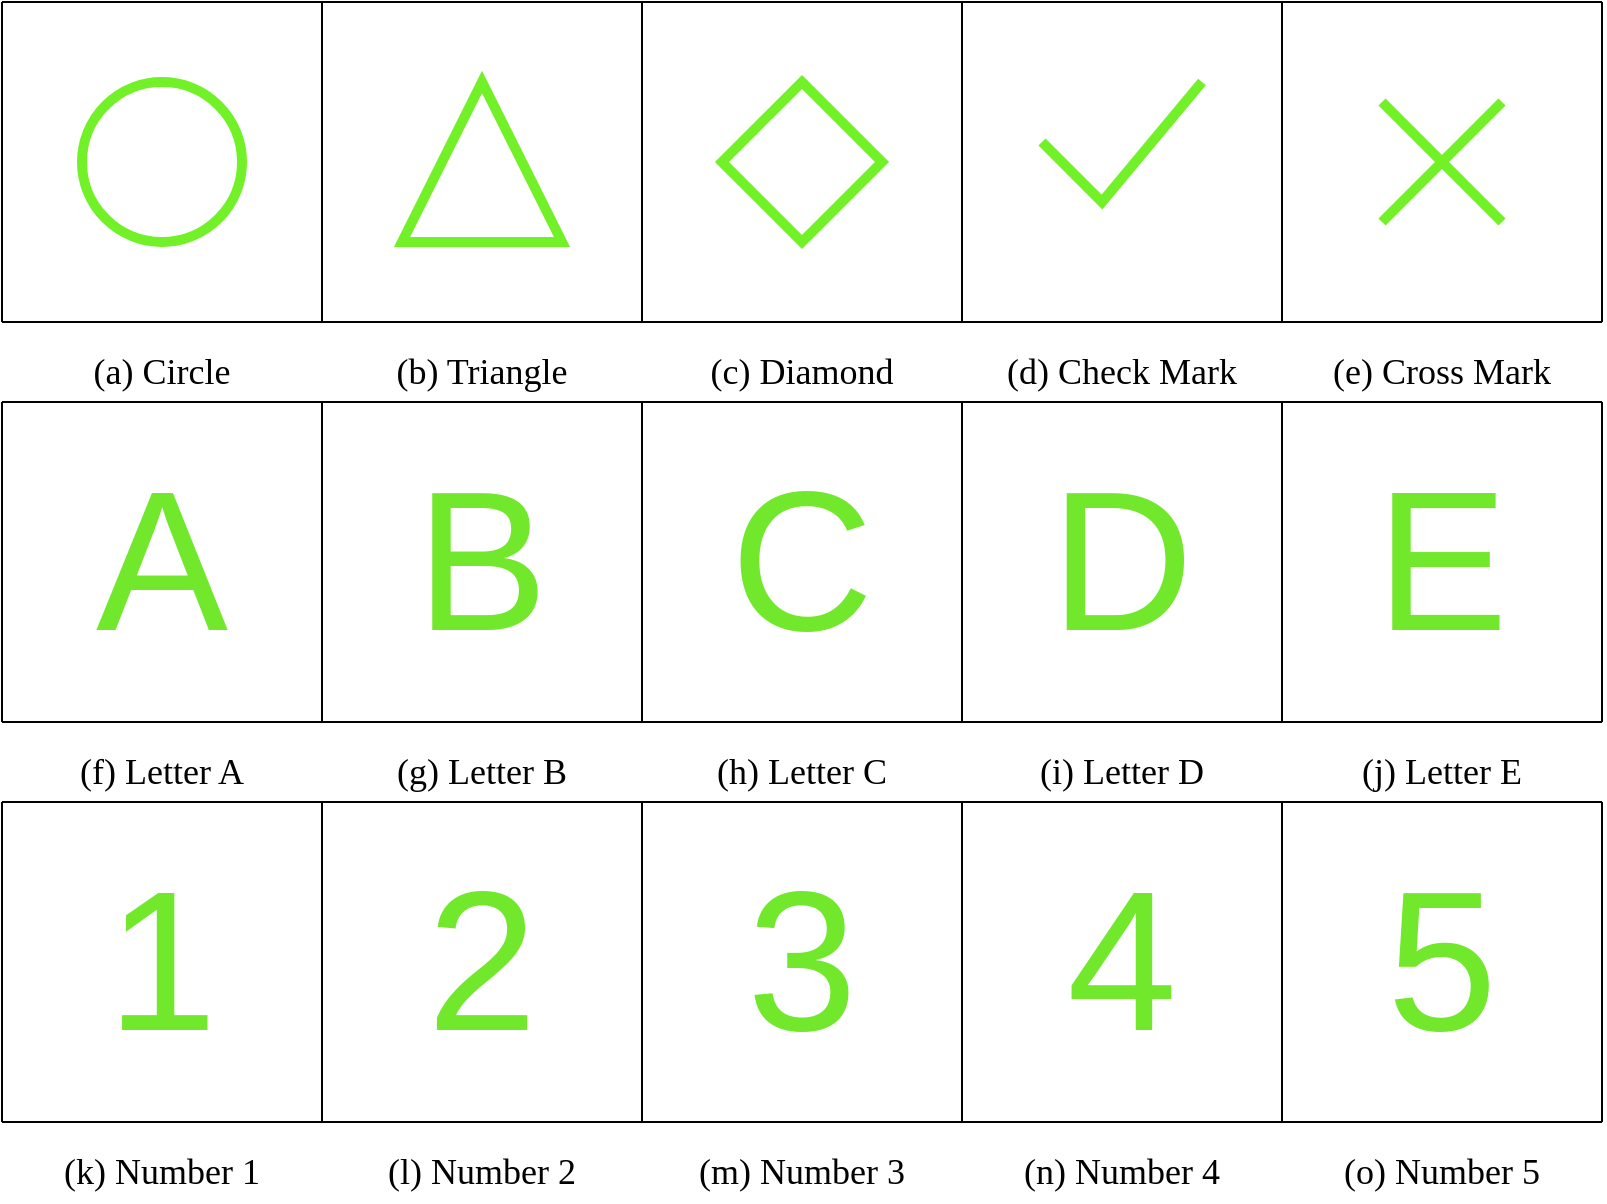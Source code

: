 <mxfile version="21.6.8" type="github">
  <diagram name="Page-1" id="e618gCeOLxRp_aL8OB4G">
    <mxGraphModel dx="794" dy="734" grid="1" gridSize="10" guides="1" tooltips="1" connect="1" arrows="1" fold="1" page="1" pageScale="1" pageWidth="850" pageHeight="1100" math="0" shadow="0">
      <root>
        <mxCell id="0" />
        <mxCell id="1" parent="0" />
        <mxCell id="SP0oKvtr4Py5_CDXxaQQ-31" value="" style="group" vertex="1" connectable="0" parent="1">
          <mxGeometry x="40" y="160" width="800" height="200" as="geometry" />
        </mxCell>
        <mxCell id="zm1EASkqW4-QGlxXP3uf-1" value="" style="ellipse;whiteSpace=wrap;html=1;aspect=fixed;strokeWidth=5;fillColor=none;gradientColor=#97d077;strokeColor=#72F028;" parent="SP0oKvtr4Py5_CDXxaQQ-31" vertex="1">
          <mxGeometry x="40" y="40" width="80" height="80" as="geometry" />
        </mxCell>
        <mxCell id="zm1EASkqW4-QGlxXP3uf-3" value="" style="rhombus;whiteSpace=wrap;html=1;strokeWidth=5;strokeColor=#72F028;" parent="SP0oKvtr4Py5_CDXxaQQ-31" vertex="1">
          <mxGeometry x="360" y="40" width="80" height="80" as="geometry" />
        </mxCell>
        <mxCell id="zm1EASkqW4-QGlxXP3uf-5" value="" style="shape=mxgraph.sysml.x;strokeWidth=5;direction=south;strokeColor=#72F028;" parent="SP0oKvtr4Py5_CDXxaQQ-31" vertex="1">
          <mxGeometry x="690" y="50" width="60" height="60" as="geometry" />
        </mxCell>
        <mxCell id="zm1EASkqW4-QGlxXP3uf-6" value="" style="endArrow=none;html=1;rounded=0;" parent="SP0oKvtr4Py5_CDXxaQQ-31" edge="1">
          <mxGeometry width="50" height="50" relative="1" as="geometry">
            <mxPoint as="sourcePoint" />
            <mxPoint x="800" as="targetPoint" />
          </mxGeometry>
        </mxCell>
        <mxCell id="zm1EASkqW4-QGlxXP3uf-7" value="" style="endArrow=none;html=1;rounded=0;" parent="SP0oKvtr4Py5_CDXxaQQ-31" edge="1">
          <mxGeometry width="50" height="50" relative="1" as="geometry">
            <mxPoint y="160" as="sourcePoint" />
            <mxPoint x="800" y="160" as="targetPoint" />
          </mxGeometry>
        </mxCell>
        <mxCell id="zm1EASkqW4-QGlxXP3uf-8" value="" style="endArrow=none;html=1;rounded=0;" parent="SP0oKvtr4Py5_CDXxaQQ-31" edge="1">
          <mxGeometry width="50" height="50" relative="1" as="geometry">
            <mxPoint y="160" as="sourcePoint" />
            <mxPoint as="targetPoint" />
          </mxGeometry>
        </mxCell>
        <mxCell id="zm1EASkqW4-QGlxXP3uf-9" value="" style="endArrow=none;html=1;rounded=0;" parent="SP0oKvtr4Py5_CDXxaQQ-31" edge="1">
          <mxGeometry width="50" height="50" relative="1" as="geometry">
            <mxPoint x="160" y="160" as="sourcePoint" />
            <mxPoint x="160" as="targetPoint" />
          </mxGeometry>
        </mxCell>
        <mxCell id="zm1EASkqW4-QGlxXP3uf-10" value="" style="endArrow=none;html=1;rounded=0;" parent="SP0oKvtr4Py5_CDXxaQQ-31" edge="1">
          <mxGeometry width="50" height="50" relative="1" as="geometry">
            <mxPoint x="320" y="160" as="sourcePoint" />
            <mxPoint x="320" as="targetPoint" />
          </mxGeometry>
        </mxCell>
        <mxCell id="zm1EASkqW4-QGlxXP3uf-11" value="" style="endArrow=none;html=1;rounded=0;" parent="SP0oKvtr4Py5_CDXxaQQ-31" edge="1">
          <mxGeometry width="50" height="50" relative="1" as="geometry">
            <mxPoint x="480" y="160" as="sourcePoint" />
            <mxPoint x="480" as="targetPoint" />
          </mxGeometry>
        </mxCell>
        <mxCell id="zm1EASkqW4-QGlxXP3uf-12" value="" style="endArrow=none;html=1;rounded=0;" parent="SP0oKvtr4Py5_CDXxaQQ-31" edge="1">
          <mxGeometry width="50" height="50" relative="1" as="geometry">
            <mxPoint x="640" y="160" as="sourcePoint" />
            <mxPoint x="640" as="targetPoint" />
          </mxGeometry>
        </mxCell>
        <mxCell id="zm1EASkqW4-QGlxXP3uf-13" value="" style="endArrow=none;html=1;rounded=0;" parent="SP0oKvtr4Py5_CDXxaQQ-31" edge="1">
          <mxGeometry width="50" height="50" relative="1" as="geometry">
            <mxPoint x="800" y="160" as="sourcePoint" />
            <mxPoint x="800" as="targetPoint" />
          </mxGeometry>
        </mxCell>
        <mxCell id="zm1EASkqW4-QGlxXP3uf-14" value="" style="triangle;whiteSpace=wrap;html=1;rotation=-90;strokeWidth=5;gradientColor=default;fillColor=none;strokeColor=#72F028;" parent="SP0oKvtr4Py5_CDXxaQQ-31" vertex="1">
          <mxGeometry x="200" y="40" width="80" height="80" as="geometry" />
        </mxCell>
        <mxCell id="zm1EASkqW4-QGlxXP3uf-15" value="&lt;font style=&quot;font-size: 18px; font-weight: normal;&quot; face=&quot;Times New Roman&quot;&gt;(a) Circle&lt;/font&gt;" style="text;strokeColor=none;align=center;fillColor=none;html=1;verticalAlign=middle;whiteSpace=wrap;rounded=0;fontStyle=1" parent="SP0oKvtr4Py5_CDXxaQQ-31" vertex="1">
          <mxGeometry y="170" width="160" height="30" as="geometry" />
        </mxCell>
        <mxCell id="zm1EASkqW4-QGlxXP3uf-17" value="&lt;font style=&quot;font-size: 18px;&quot; face=&quot;Times New Roman&quot;&gt;(b) Triangle&lt;/font&gt;" style="text;strokeColor=none;align=center;fillColor=none;html=1;verticalAlign=middle;whiteSpace=wrap;rounded=0;" parent="SP0oKvtr4Py5_CDXxaQQ-31" vertex="1">
          <mxGeometry x="160" y="170" width="160" height="30" as="geometry" />
        </mxCell>
        <mxCell id="zm1EASkqW4-QGlxXP3uf-18" value="&lt;font style=&quot;font-size: 18px;&quot; face=&quot;Times New Roman&quot;&gt;(c) Diamond&lt;/font&gt;" style="text;strokeColor=none;align=center;fillColor=none;html=1;verticalAlign=middle;whiteSpace=wrap;rounded=0;" parent="SP0oKvtr4Py5_CDXxaQQ-31" vertex="1">
          <mxGeometry x="320" y="170" width="160" height="30" as="geometry" />
        </mxCell>
        <mxCell id="zm1EASkqW4-QGlxXP3uf-19" value="&lt;font style=&quot;font-size: 18px;&quot; face=&quot;Times New Roman&quot;&gt;(d) Check Mark&lt;/font&gt;" style="text;strokeColor=none;align=center;fillColor=none;html=1;verticalAlign=middle;whiteSpace=wrap;rounded=0;" parent="SP0oKvtr4Py5_CDXxaQQ-31" vertex="1">
          <mxGeometry x="480" y="170" width="160" height="30" as="geometry" />
        </mxCell>
        <mxCell id="zm1EASkqW4-QGlxXP3uf-20" value="&lt;font style=&quot;font-size: 18px;&quot; face=&quot;Times New Roman&quot;&gt;(e) Cross Mark&lt;/font&gt;" style="text;strokeColor=none;align=center;fillColor=none;html=1;verticalAlign=middle;whiteSpace=wrap;rounded=0;" parent="SP0oKvtr4Py5_CDXxaQQ-31" vertex="1">
          <mxGeometry x="640" y="170" width="160" height="30" as="geometry" />
        </mxCell>
        <mxCell id="zm1EASkqW4-QGlxXP3uf-28" value="" style="endArrow=none;html=1;rounded=0;strokeWidth=5;strokeColor=#72F028;" parent="SP0oKvtr4Py5_CDXxaQQ-31" edge="1">
          <mxGeometry width="50" height="50" relative="1" as="geometry">
            <mxPoint x="600" y="40" as="sourcePoint" />
            <mxPoint x="520" y="70" as="targetPoint" />
            <Array as="points">
              <mxPoint x="550" y="100" />
            </Array>
          </mxGeometry>
        </mxCell>
        <mxCell id="SP0oKvtr4Py5_CDXxaQQ-32" value="" style="group" vertex="1" connectable="0" parent="1">
          <mxGeometry x="40" y="360" width="800" height="400" as="geometry" />
        </mxCell>
        <mxCell id="SP0oKvtr4Py5_CDXxaQQ-36" value="" style="endArrow=none;html=1;rounded=0;" edge="1" parent="SP0oKvtr4Py5_CDXxaQQ-32">
          <mxGeometry width="50" height="50" relative="1" as="geometry">
            <mxPoint as="sourcePoint" />
            <mxPoint x="800" as="targetPoint" />
          </mxGeometry>
        </mxCell>
        <mxCell id="SP0oKvtr4Py5_CDXxaQQ-37" value="" style="endArrow=none;html=1;rounded=0;" edge="1" parent="SP0oKvtr4Py5_CDXxaQQ-32">
          <mxGeometry width="50" height="50" relative="1" as="geometry">
            <mxPoint y="160" as="sourcePoint" />
            <mxPoint x="800" y="160" as="targetPoint" />
          </mxGeometry>
        </mxCell>
        <mxCell id="SP0oKvtr4Py5_CDXxaQQ-38" value="" style="endArrow=none;html=1;rounded=0;" edge="1" parent="SP0oKvtr4Py5_CDXxaQQ-32">
          <mxGeometry width="50" height="50" relative="1" as="geometry">
            <mxPoint y="160" as="sourcePoint" />
            <mxPoint as="targetPoint" />
          </mxGeometry>
        </mxCell>
        <mxCell id="SP0oKvtr4Py5_CDXxaQQ-39" value="" style="endArrow=none;html=1;rounded=0;" edge="1" parent="SP0oKvtr4Py5_CDXxaQQ-32">
          <mxGeometry width="50" height="50" relative="1" as="geometry">
            <mxPoint x="160" y="160" as="sourcePoint" />
            <mxPoint x="160" as="targetPoint" />
          </mxGeometry>
        </mxCell>
        <mxCell id="SP0oKvtr4Py5_CDXxaQQ-40" value="" style="endArrow=none;html=1;rounded=0;" edge="1" parent="SP0oKvtr4Py5_CDXxaQQ-32">
          <mxGeometry width="50" height="50" relative="1" as="geometry">
            <mxPoint x="320" y="160" as="sourcePoint" />
            <mxPoint x="320" as="targetPoint" />
          </mxGeometry>
        </mxCell>
        <mxCell id="SP0oKvtr4Py5_CDXxaQQ-41" value="" style="endArrow=none;html=1;rounded=0;" edge="1" parent="SP0oKvtr4Py5_CDXxaQQ-32">
          <mxGeometry width="50" height="50" relative="1" as="geometry">
            <mxPoint x="480" y="160" as="sourcePoint" />
            <mxPoint x="480" as="targetPoint" />
          </mxGeometry>
        </mxCell>
        <mxCell id="SP0oKvtr4Py5_CDXxaQQ-42" value="" style="endArrow=none;html=1;rounded=0;" edge="1" parent="SP0oKvtr4Py5_CDXxaQQ-32">
          <mxGeometry width="50" height="50" relative="1" as="geometry">
            <mxPoint x="640" y="160" as="sourcePoint" />
            <mxPoint x="640" as="targetPoint" />
          </mxGeometry>
        </mxCell>
        <mxCell id="SP0oKvtr4Py5_CDXxaQQ-43" value="" style="endArrow=none;html=1;rounded=0;" edge="1" parent="SP0oKvtr4Py5_CDXxaQQ-32">
          <mxGeometry width="50" height="50" relative="1" as="geometry">
            <mxPoint x="800" y="160" as="sourcePoint" />
            <mxPoint x="800" as="targetPoint" />
          </mxGeometry>
        </mxCell>
        <mxCell id="SP0oKvtr4Py5_CDXxaQQ-45" value="&lt;font style=&quot;font-size: 18px; font-weight: normal;&quot; face=&quot;Times New Roman&quot;&gt;(f) Letter A&lt;/font&gt;" style="text;strokeColor=none;align=center;fillColor=none;html=1;verticalAlign=middle;whiteSpace=wrap;rounded=0;fontStyle=1" vertex="1" parent="SP0oKvtr4Py5_CDXxaQQ-32">
          <mxGeometry y="170" width="160" height="30" as="geometry" />
        </mxCell>
        <mxCell id="SP0oKvtr4Py5_CDXxaQQ-46" value="&lt;font style=&quot;font-size: 18px;&quot; face=&quot;Times New Roman&quot;&gt;(g) Letter B&lt;/font&gt;" style="text;strokeColor=none;align=center;fillColor=none;html=1;verticalAlign=middle;whiteSpace=wrap;rounded=0;" vertex="1" parent="SP0oKvtr4Py5_CDXxaQQ-32">
          <mxGeometry x="160" y="170" width="160" height="30" as="geometry" />
        </mxCell>
        <mxCell id="SP0oKvtr4Py5_CDXxaQQ-47" value="&lt;font style=&quot;font-size: 18px;&quot; face=&quot;Times New Roman&quot;&gt;(h) Letter C&lt;/font&gt;" style="text;strokeColor=none;align=center;fillColor=none;html=1;verticalAlign=middle;whiteSpace=wrap;rounded=0;" vertex="1" parent="SP0oKvtr4Py5_CDXxaQQ-32">
          <mxGeometry x="320" y="170" width="160" height="30" as="geometry" />
        </mxCell>
        <mxCell id="SP0oKvtr4Py5_CDXxaQQ-48" value="&lt;font style=&quot;font-size: 18px;&quot; face=&quot;Times New Roman&quot;&gt;(i) Letter D&lt;/font&gt;" style="text;strokeColor=none;align=center;fillColor=none;html=1;verticalAlign=middle;whiteSpace=wrap;rounded=0;" vertex="1" parent="SP0oKvtr4Py5_CDXxaQQ-32">
          <mxGeometry x="480" y="170" width="160" height="30" as="geometry" />
        </mxCell>
        <mxCell id="SP0oKvtr4Py5_CDXxaQQ-49" value="&lt;font style=&quot;font-size: 18px;&quot; face=&quot;Times New Roman&quot;&gt;(j) Letter E&lt;/font&gt;" style="text;strokeColor=none;align=center;fillColor=none;html=1;verticalAlign=middle;whiteSpace=wrap;rounded=0;" vertex="1" parent="SP0oKvtr4Py5_CDXxaQQ-32">
          <mxGeometry x="640" y="170" width="160" height="30" as="geometry" />
        </mxCell>
        <mxCell id="SP0oKvtr4Py5_CDXxaQQ-51" value="" style="group" vertex="1" connectable="0" parent="SP0oKvtr4Py5_CDXxaQQ-32">
          <mxGeometry y="200" width="800" height="200" as="geometry" />
        </mxCell>
        <mxCell id="SP0oKvtr4Py5_CDXxaQQ-55" value="" style="endArrow=none;html=1;rounded=0;" edge="1" parent="SP0oKvtr4Py5_CDXxaQQ-51">
          <mxGeometry width="50" height="50" relative="1" as="geometry">
            <mxPoint as="sourcePoint" />
            <mxPoint x="800" as="targetPoint" />
          </mxGeometry>
        </mxCell>
        <mxCell id="SP0oKvtr4Py5_CDXxaQQ-56" value="" style="endArrow=none;html=1;rounded=0;" edge="1" parent="SP0oKvtr4Py5_CDXxaQQ-51">
          <mxGeometry width="50" height="50" relative="1" as="geometry">
            <mxPoint y="160" as="sourcePoint" />
            <mxPoint x="800" y="160" as="targetPoint" />
          </mxGeometry>
        </mxCell>
        <mxCell id="SP0oKvtr4Py5_CDXxaQQ-57" value="" style="endArrow=none;html=1;rounded=0;" edge="1" parent="SP0oKvtr4Py5_CDXxaQQ-51">
          <mxGeometry width="50" height="50" relative="1" as="geometry">
            <mxPoint y="160" as="sourcePoint" />
            <mxPoint as="targetPoint" />
          </mxGeometry>
        </mxCell>
        <mxCell id="SP0oKvtr4Py5_CDXxaQQ-58" value="" style="endArrow=none;html=1;rounded=0;" edge="1" parent="SP0oKvtr4Py5_CDXxaQQ-51">
          <mxGeometry width="50" height="50" relative="1" as="geometry">
            <mxPoint x="160" y="160" as="sourcePoint" />
            <mxPoint x="160" as="targetPoint" />
          </mxGeometry>
        </mxCell>
        <mxCell id="SP0oKvtr4Py5_CDXxaQQ-59" value="" style="endArrow=none;html=1;rounded=0;" edge="1" parent="SP0oKvtr4Py5_CDXxaQQ-51">
          <mxGeometry width="50" height="50" relative="1" as="geometry">
            <mxPoint x="320" y="160" as="sourcePoint" />
            <mxPoint x="320" as="targetPoint" />
          </mxGeometry>
        </mxCell>
        <mxCell id="SP0oKvtr4Py5_CDXxaQQ-60" value="" style="endArrow=none;html=1;rounded=0;" edge="1" parent="SP0oKvtr4Py5_CDXxaQQ-51">
          <mxGeometry width="50" height="50" relative="1" as="geometry">
            <mxPoint x="480" y="160" as="sourcePoint" />
            <mxPoint x="480" as="targetPoint" />
          </mxGeometry>
        </mxCell>
        <mxCell id="SP0oKvtr4Py5_CDXxaQQ-61" value="" style="endArrow=none;html=1;rounded=0;" edge="1" parent="SP0oKvtr4Py5_CDXxaQQ-51">
          <mxGeometry width="50" height="50" relative="1" as="geometry">
            <mxPoint x="640" y="160" as="sourcePoint" />
            <mxPoint x="640" as="targetPoint" />
          </mxGeometry>
        </mxCell>
        <mxCell id="SP0oKvtr4Py5_CDXxaQQ-62" value="" style="endArrow=none;html=1;rounded=0;" edge="1" parent="SP0oKvtr4Py5_CDXxaQQ-51">
          <mxGeometry width="50" height="50" relative="1" as="geometry">
            <mxPoint x="800" y="160" as="sourcePoint" />
            <mxPoint x="800" as="targetPoint" />
          </mxGeometry>
        </mxCell>
        <mxCell id="SP0oKvtr4Py5_CDXxaQQ-64" value="&lt;font style=&quot;font-size: 18px; font-weight: normal;&quot; face=&quot;Times New Roman&quot;&gt;(k) Number 1&lt;/font&gt;" style="text;strokeColor=none;align=center;fillColor=none;html=1;verticalAlign=middle;whiteSpace=wrap;rounded=0;fontStyle=1" vertex="1" parent="SP0oKvtr4Py5_CDXxaQQ-51">
          <mxGeometry y="170" width="160" height="30" as="geometry" />
        </mxCell>
        <mxCell id="SP0oKvtr4Py5_CDXxaQQ-65" value="&lt;font style=&quot;font-size: 18px;&quot; face=&quot;Times New Roman&quot;&gt;(l) Number 2&lt;/font&gt;" style="text;strokeColor=none;align=center;fillColor=none;html=1;verticalAlign=middle;whiteSpace=wrap;rounded=0;" vertex="1" parent="SP0oKvtr4Py5_CDXxaQQ-51">
          <mxGeometry x="160" y="170" width="160" height="30" as="geometry" />
        </mxCell>
        <mxCell id="SP0oKvtr4Py5_CDXxaQQ-66" value="&lt;font style=&quot;font-size: 18px;&quot; face=&quot;Times New Roman&quot;&gt;(m) Number 3&lt;/font&gt;" style="text;strokeColor=none;align=center;fillColor=none;html=1;verticalAlign=middle;whiteSpace=wrap;rounded=0;" vertex="1" parent="SP0oKvtr4Py5_CDXxaQQ-51">
          <mxGeometry x="320" y="170" width="160" height="30" as="geometry" />
        </mxCell>
        <mxCell id="SP0oKvtr4Py5_CDXxaQQ-67" value="&lt;font style=&quot;font-size: 18px;&quot; face=&quot;Times New Roman&quot;&gt;(n) Number 4&lt;/font&gt;" style="text;strokeColor=none;align=center;fillColor=none;html=1;verticalAlign=middle;whiteSpace=wrap;rounded=0;" vertex="1" parent="SP0oKvtr4Py5_CDXxaQQ-51">
          <mxGeometry x="480" y="170" width="160" height="30" as="geometry" />
        </mxCell>
        <mxCell id="SP0oKvtr4Py5_CDXxaQQ-68" value="&lt;font style=&quot;font-size: 18px;&quot; face=&quot;Times New Roman&quot;&gt;(o) Number 5&lt;/font&gt;" style="text;strokeColor=none;align=center;fillColor=none;html=1;verticalAlign=middle;whiteSpace=wrap;rounded=0;" vertex="1" parent="SP0oKvtr4Py5_CDXxaQQ-51">
          <mxGeometry x="640" y="170" width="160" height="30" as="geometry" />
        </mxCell>
        <mxCell id="SP0oKvtr4Py5_CDXxaQQ-107" value="&lt;span&gt;&lt;font style=&quot;&quot;&gt;&lt;font color=&quot;#71e82c&quot;&gt;&lt;span style=&quot;font-size: 99px;&quot;&gt;1&lt;/span&gt;&lt;/font&gt;&lt;br&gt;&lt;/font&gt;&lt;/span&gt;" style="text;strokeColor=none;align=center;fillColor=none;html=1;verticalAlign=middle;whiteSpace=wrap;rounded=0;fontStyle=0" vertex="1" parent="SP0oKvtr4Py5_CDXxaQQ-51">
          <mxGeometry x="40" y="40" width="80" height="80" as="geometry" />
        </mxCell>
        <mxCell id="SP0oKvtr4Py5_CDXxaQQ-108" value="&lt;span&gt;&lt;font style=&quot;&quot;&gt;&lt;font color=&quot;#71e82c&quot;&gt;&lt;span style=&quot;font-size: 99px;&quot;&gt;2&lt;/span&gt;&lt;/font&gt;&lt;br&gt;&lt;/font&gt;&lt;/span&gt;" style="text;strokeColor=none;align=center;fillColor=none;html=1;verticalAlign=middle;whiteSpace=wrap;rounded=0;fontStyle=0" vertex="1" parent="SP0oKvtr4Py5_CDXxaQQ-51">
          <mxGeometry x="200" y="40" width="80" height="80" as="geometry" />
        </mxCell>
        <mxCell id="SP0oKvtr4Py5_CDXxaQQ-109" value="&lt;span&gt;&lt;font style=&quot;&quot;&gt;&lt;font color=&quot;#71e82c&quot;&gt;&lt;span style=&quot;font-size: 99px;&quot;&gt;3&lt;/span&gt;&lt;/font&gt;&lt;br&gt;&lt;/font&gt;&lt;/span&gt;" style="text;strokeColor=none;align=center;fillColor=none;html=1;verticalAlign=middle;whiteSpace=wrap;rounded=0;fontStyle=0" vertex="1" parent="SP0oKvtr4Py5_CDXxaQQ-51">
          <mxGeometry x="360" y="40" width="80" height="80" as="geometry" />
        </mxCell>
        <mxCell id="SP0oKvtr4Py5_CDXxaQQ-110" value="&lt;span&gt;&lt;font style=&quot;&quot;&gt;&lt;font color=&quot;#71e82c&quot;&gt;&lt;span style=&quot;font-size: 99px;&quot;&gt;4&lt;/span&gt;&lt;/font&gt;&lt;br&gt;&lt;/font&gt;&lt;/span&gt;" style="text;strokeColor=none;align=center;fillColor=none;html=1;verticalAlign=middle;whiteSpace=wrap;rounded=0;fontStyle=0" vertex="1" parent="SP0oKvtr4Py5_CDXxaQQ-51">
          <mxGeometry x="520" y="40" width="80" height="80" as="geometry" />
        </mxCell>
        <mxCell id="SP0oKvtr4Py5_CDXxaQQ-111" value="&lt;span&gt;&lt;font style=&quot;&quot;&gt;&lt;font color=&quot;#71e82c&quot;&gt;&lt;span style=&quot;font-size: 99px;&quot;&gt;5&lt;/span&gt;&lt;/font&gt;&lt;br&gt;&lt;/font&gt;&lt;/span&gt;" style="text;strokeColor=none;align=center;fillColor=none;html=1;verticalAlign=middle;whiteSpace=wrap;rounded=0;fontStyle=0" vertex="1" parent="SP0oKvtr4Py5_CDXxaQQ-51">
          <mxGeometry x="680" y="40" width="80" height="80" as="geometry" />
        </mxCell>
        <mxCell id="SP0oKvtr4Py5_CDXxaQQ-70" value="&lt;span&gt;&lt;font style=&quot;&quot;&gt;&lt;font color=&quot;#71e82c&quot;&gt;&lt;span style=&quot;font-size: 99px;&quot;&gt;A&lt;/span&gt;&lt;/font&gt;&lt;br&gt;&lt;/font&gt;&lt;/span&gt;" style="text;strokeColor=none;align=center;fillColor=none;html=1;verticalAlign=middle;whiteSpace=wrap;rounded=0;fontStyle=0" vertex="1" parent="SP0oKvtr4Py5_CDXxaQQ-32">
          <mxGeometry x="40" y="40" width="80" height="80" as="geometry" />
        </mxCell>
        <mxCell id="SP0oKvtr4Py5_CDXxaQQ-71" value="&lt;span&gt;&lt;font style=&quot;&quot;&gt;&lt;font color=&quot;#71e82c&quot;&gt;&lt;span style=&quot;font-size: 99px;&quot;&gt;B&lt;/span&gt;&lt;/font&gt;&lt;br&gt;&lt;/font&gt;&lt;/span&gt;" style="text;strokeColor=none;align=center;fillColor=none;html=1;verticalAlign=middle;whiteSpace=wrap;rounded=0;fontStyle=0" vertex="1" parent="SP0oKvtr4Py5_CDXxaQQ-32">
          <mxGeometry x="200" y="40" width="80" height="80" as="geometry" />
        </mxCell>
        <mxCell id="SP0oKvtr4Py5_CDXxaQQ-72" value="&lt;span&gt;&lt;font style=&quot;&quot;&gt;&lt;font color=&quot;#71e82c&quot;&gt;&lt;span style=&quot;font-size: 99px;&quot;&gt;C&lt;/span&gt;&lt;/font&gt;&lt;br&gt;&lt;/font&gt;&lt;/span&gt;" style="text;strokeColor=none;align=center;fillColor=none;html=1;verticalAlign=middle;whiteSpace=wrap;rounded=0;fontStyle=0" vertex="1" parent="SP0oKvtr4Py5_CDXxaQQ-32">
          <mxGeometry x="360" y="40" width="80" height="80" as="geometry" />
        </mxCell>
        <mxCell id="SP0oKvtr4Py5_CDXxaQQ-73" value="&lt;span&gt;&lt;font style=&quot;&quot;&gt;&lt;font color=&quot;#71e82c&quot;&gt;&lt;span style=&quot;font-size: 99px;&quot;&gt;D&lt;/span&gt;&lt;/font&gt;&lt;br&gt;&lt;/font&gt;&lt;/span&gt;" style="text;strokeColor=none;align=center;fillColor=none;html=1;verticalAlign=middle;whiteSpace=wrap;rounded=0;fontStyle=0" vertex="1" parent="SP0oKvtr4Py5_CDXxaQQ-32">
          <mxGeometry x="520" y="40" width="80" height="80" as="geometry" />
        </mxCell>
        <mxCell id="SP0oKvtr4Py5_CDXxaQQ-106" value="&lt;span&gt;&lt;font style=&quot;&quot;&gt;&lt;font color=&quot;#71e82c&quot;&gt;&lt;span style=&quot;font-size: 99px;&quot;&gt;E&lt;/span&gt;&lt;/font&gt;&lt;br&gt;&lt;/font&gt;&lt;/span&gt;" style="text;strokeColor=none;align=center;fillColor=none;html=1;verticalAlign=middle;whiteSpace=wrap;rounded=0;fontStyle=0" vertex="1" parent="SP0oKvtr4Py5_CDXxaQQ-32">
          <mxGeometry x="680" y="40" width="80" height="80" as="geometry" />
        </mxCell>
      </root>
    </mxGraphModel>
  </diagram>
</mxfile>
